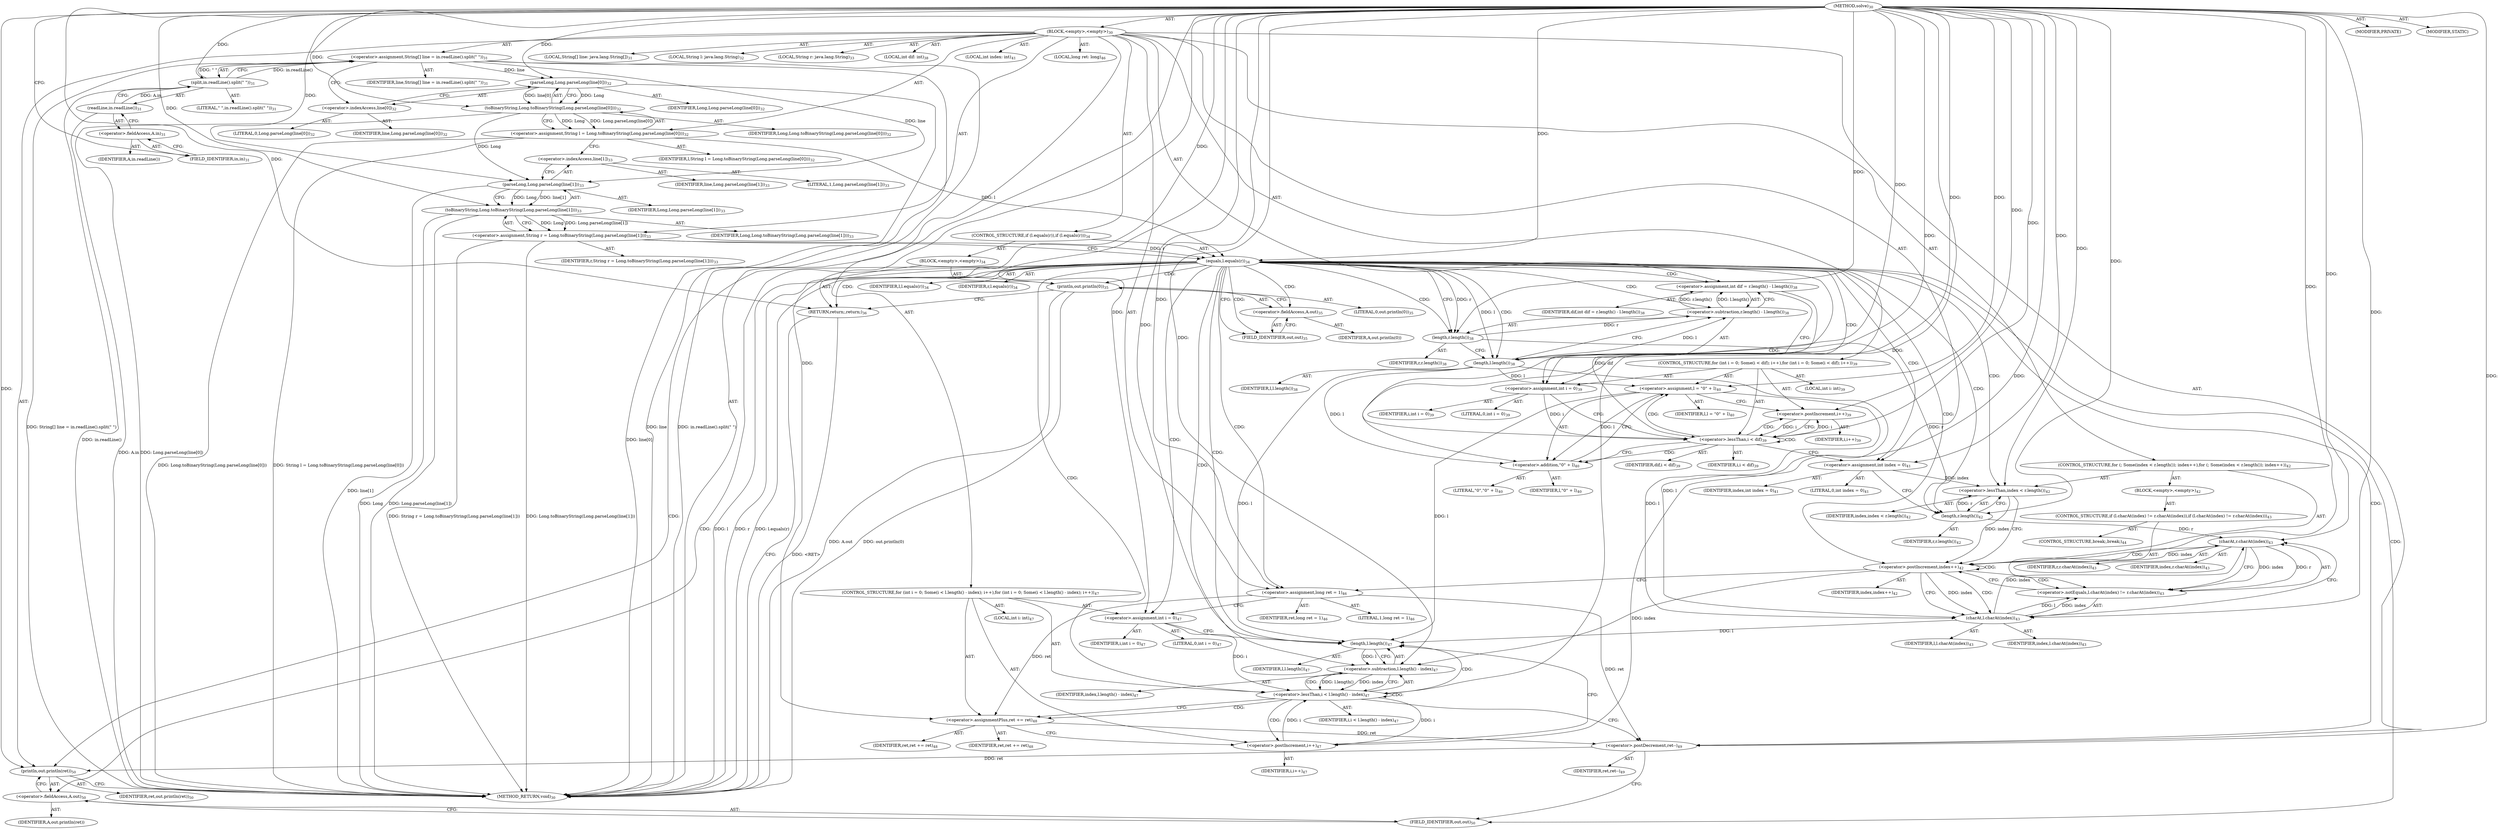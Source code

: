 digraph "solve" {  
"88" [label = <(METHOD,solve)<SUB>30</SUB>> ]
"89" [label = <(BLOCK,&lt;empty&gt;,&lt;empty&gt;)<SUB>30</SUB>> ]
"90" [label = <(LOCAL,String[] line: java.lang.String[])<SUB>31</SUB>> ]
"91" [label = <(&lt;operator&gt;.assignment,String[] line = in.readLine().split(&quot; &quot;))<SUB>31</SUB>> ]
"92" [label = <(IDENTIFIER,line,String[] line = in.readLine().split(&quot; &quot;))<SUB>31</SUB>> ]
"93" [label = <(split,in.readLine().split(&quot; &quot;))<SUB>31</SUB>> ]
"94" [label = <(readLine,in.readLine())<SUB>31</SUB>> ]
"95" [label = <(&lt;operator&gt;.fieldAccess,A.in)<SUB>31</SUB>> ]
"96" [label = <(IDENTIFIER,A,in.readLine())> ]
"97" [label = <(FIELD_IDENTIFIER,in,in)<SUB>31</SUB>> ]
"98" [label = <(LITERAL,&quot; &quot;,in.readLine().split(&quot; &quot;))<SUB>31</SUB>> ]
"99" [label = <(LOCAL,String l: java.lang.String)<SUB>32</SUB>> ]
"100" [label = <(&lt;operator&gt;.assignment,String l = Long.toBinaryString(Long.parseLong(line[0])))<SUB>32</SUB>> ]
"101" [label = <(IDENTIFIER,l,String l = Long.toBinaryString(Long.parseLong(line[0])))<SUB>32</SUB>> ]
"102" [label = <(toBinaryString,Long.toBinaryString(Long.parseLong(line[0])))<SUB>32</SUB>> ]
"103" [label = <(IDENTIFIER,Long,Long.toBinaryString(Long.parseLong(line[0])))<SUB>32</SUB>> ]
"104" [label = <(parseLong,Long.parseLong(line[0]))<SUB>32</SUB>> ]
"105" [label = <(IDENTIFIER,Long,Long.parseLong(line[0]))<SUB>32</SUB>> ]
"106" [label = <(&lt;operator&gt;.indexAccess,line[0])<SUB>32</SUB>> ]
"107" [label = <(IDENTIFIER,line,Long.parseLong(line[0]))<SUB>32</SUB>> ]
"108" [label = <(LITERAL,0,Long.parseLong(line[0]))<SUB>32</SUB>> ]
"109" [label = <(LOCAL,String r: java.lang.String)<SUB>33</SUB>> ]
"110" [label = <(&lt;operator&gt;.assignment,String r = Long.toBinaryString(Long.parseLong(line[1])))<SUB>33</SUB>> ]
"111" [label = <(IDENTIFIER,r,String r = Long.toBinaryString(Long.parseLong(line[1])))<SUB>33</SUB>> ]
"112" [label = <(toBinaryString,Long.toBinaryString(Long.parseLong(line[1])))<SUB>33</SUB>> ]
"113" [label = <(IDENTIFIER,Long,Long.toBinaryString(Long.parseLong(line[1])))<SUB>33</SUB>> ]
"114" [label = <(parseLong,Long.parseLong(line[1]))<SUB>33</SUB>> ]
"115" [label = <(IDENTIFIER,Long,Long.parseLong(line[1]))<SUB>33</SUB>> ]
"116" [label = <(&lt;operator&gt;.indexAccess,line[1])<SUB>33</SUB>> ]
"117" [label = <(IDENTIFIER,line,Long.parseLong(line[1]))<SUB>33</SUB>> ]
"118" [label = <(LITERAL,1,Long.parseLong(line[1]))<SUB>33</SUB>> ]
"119" [label = <(CONTROL_STRUCTURE,if (l.equals(r)),if (l.equals(r)))<SUB>34</SUB>> ]
"120" [label = <(equals,l.equals(r))<SUB>34</SUB>> ]
"121" [label = <(IDENTIFIER,l,l.equals(r))<SUB>34</SUB>> ]
"122" [label = <(IDENTIFIER,r,l.equals(r))<SUB>34</SUB>> ]
"123" [label = <(BLOCK,&lt;empty&gt;,&lt;empty&gt;)<SUB>34</SUB>> ]
"124" [label = <(println,out.println(0))<SUB>35</SUB>> ]
"125" [label = <(&lt;operator&gt;.fieldAccess,A.out)<SUB>35</SUB>> ]
"126" [label = <(IDENTIFIER,A,out.println(0))> ]
"127" [label = <(FIELD_IDENTIFIER,out,out)<SUB>35</SUB>> ]
"128" [label = <(LITERAL,0,out.println(0))<SUB>35</SUB>> ]
"129" [label = <(RETURN,return;,return;)<SUB>36</SUB>> ]
"130" [label = <(LOCAL,int dif: int)<SUB>38</SUB>> ]
"131" [label = <(&lt;operator&gt;.assignment,int dif = r.length() - l.length())<SUB>38</SUB>> ]
"132" [label = <(IDENTIFIER,dif,int dif = r.length() - l.length())<SUB>38</SUB>> ]
"133" [label = <(&lt;operator&gt;.subtraction,r.length() - l.length())<SUB>38</SUB>> ]
"134" [label = <(length,r.length())<SUB>38</SUB>> ]
"135" [label = <(IDENTIFIER,r,r.length())<SUB>38</SUB>> ]
"136" [label = <(length,l.length())<SUB>38</SUB>> ]
"137" [label = <(IDENTIFIER,l,l.length())<SUB>38</SUB>> ]
"138" [label = <(CONTROL_STRUCTURE,for (int i = 0; Some(i &lt; dif); i++),for (int i = 0; Some(i &lt; dif); i++))<SUB>39</SUB>> ]
"139" [label = <(LOCAL,int i: int)<SUB>39</SUB>> ]
"140" [label = <(&lt;operator&gt;.assignment,int i = 0)<SUB>39</SUB>> ]
"141" [label = <(IDENTIFIER,i,int i = 0)<SUB>39</SUB>> ]
"142" [label = <(LITERAL,0,int i = 0)<SUB>39</SUB>> ]
"143" [label = <(&lt;operator&gt;.lessThan,i &lt; dif)<SUB>39</SUB>> ]
"144" [label = <(IDENTIFIER,i,i &lt; dif)<SUB>39</SUB>> ]
"145" [label = <(IDENTIFIER,dif,i &lt; dif)<SUB>39</SUB>> ]
"146" [label = <(&lt;operator&gt;.postIncrement,i++)<SUB>39</SUB>> ]
"147" [label = <(IDENTIFIER,i,i++)<SUB>39</SUB>> ]
"148" [label = <(&lt;operator&gt;.assignment,l = &quot;0&quot; + l)<SUB>40</SUB>> ]
"149" [label = <(IDENTIFIER,l,l = &quot;0&quot; + l)<SUB>40</SUB>> ]
"150" [label = <(&lt;operator&gt;.addition,&quot;0&quot; + l)<SUB>40</SUB>> ]
"151" [label = <(LITERAL,&quot;0&quot;,&quot;0&quot; + l)<SUB>40</SUB>> ]
"152" [label = <(IDENTIFIER,l,&quot;0&quot; + l)<SUB>40</SUB>> ]
"153" [label = <(LOCAL,int index: int)<SUB>41</SUB>> ]
"154" [label = <(&lt;operator&gt;.assignment,int index = 0)<SUB>41</SUB>> ]
"155" [label = <(IDENTIFIER,index,int index = 0)<SUB>41</SUB>> ]
"156" [label = <(LITERAL,0,int index = 0)<SUB>41</SUB>> ]
"157" [label = <(CONTROL_STRUCTURE,for (; Some(index &lt; r.length()); index++),for (; Some(index &lt; r.length()); index++))<SUB>42</SUB>> ]
"158" [label = <(&lt;operator&gt;.lessThan,index &lt; r.length())<SUB>42</SUB>> ]
"159" [label = <(IDENTIFIER,index,index &lt; r.length())<SUB>42</SUB>> ]
"160" [label = <(length,r.length())<SUB>42</SUB>> ]
"161" [label = <(IDENTIFIER,r,r.length())<SUB>42</SUB>> ]
"162" [label = <(&lt;operator&gt;.postIncrement,index++)<SUB>42</SUB>> ]
"163" [label = <(IDENTIFIER,index,index++)<SUB>42</SUB>> ]
"164" [label = <(BLOCK,&lt;empty&gt;,&lt;empty&gt;)<SUB>42</SUB>> ]
"165" [label = <(CONTROL_STRUCTURE,if (l.charAt(index) != r.charAt(index)),if (l.charAt(index) != r.charAt(index)))<SUB>43</SUB>> ]
"166" [label = <(&lt;operator&gt;.notEquals,l.charAt(index) != r.charAt(index))<SUB>43</SUB>> ]
"167" [label = <(charAt,l.charAt(index))<SUB>43</SUB>> ]
"168" [label = <(IDENTIFIER,l,l.charAt(index))<SUB>43</SUB>> ]
"169" [label = <(IDENTIFIER,index,l.charAt(index))<SUB>43</SUB>> ]
"170" [label = <(charAt,r.charAt(index))<SUB>43</SUB>> ]
"171" [label = <(IDENTIFIER,r,r.charAt(index))<SUB>43</SUB>> ]
"172" [label = <(IDENTIFIER,index,r.charAt(index))<SUB>43</SUB>> ]
"173" [label = <(CONTROL_STRUCTURE,break;,break;)<SUB>44</SUB>> ]
"174" [label = <(LOCAL,long ret: long)<SUB>46</SUB>> ]
"175" [label = <(&lt;operator&gt;.assignment,long ret = 1)<SUB>46</SUB>> ]
"176" [label = <(IDENTIFIER,ret,long ret = 1)<SUB>46</SUB>> ]
"177" [label = <(LITERAL,1,long ret = 1)<SUB>46</SUB>> ]
"178" [label = <(CONTROL_STRUCTURE,for (int i = 0; Some(i &lt; l.length() - index); i++),for (int i = 0; Some(i &lt; l.length() - index); i++))<SUB>47</SUB>> ]
"179" [label = <(LOCAL,int i: int)<SUB>47</SUB>> ]
"180" [label = <(&lt;operator&gt;.assignment,int i = 0)<SUB>47</SUB>> ]
"181" [label = <(IDENTIFIER,i,int i = 0)<SUB>47</SUB>> ]
"182" [label = <(LITERAL,0,int i = 0)<SUB>47</SUB>> ]
"183" [label = <(&lt;operator&gt;.lessThan,i &lt; l.length() - index)<SUB>47</SUB>> ]
"184" [label = <(IDENTIFIER,i,i &lt; l.length() - index)<SUB>47</SUB>> ]
"185" [label = <(&lt;operator&gt;.subtraction,l.length() - index)<SUB>47</SUB>> ]
"186" [label = <(length,l.length())<SUB>47</SUB>> ]
"187" [label = <(IDENTIFIER,l,l.length())<SUB>47</SUB>> ]
"188" [label = <(IDENTIFIER,index,l.length() - index)<SUB>47</SUB>> ]
"189" [label = <(&lt;operator&gt;.postIncrement,i++)<SUB>47</SUB>> ]
"190" [label = <(IDENTIFIER,i,i++)<SUB>47</SUB>> ]
"191" [label = <(&lt;operator&gt;.assignmentPlus,ret += ret)<SUB>48</SUB>> ]
"192" [label = <(IDENTIFIER,ret,ret += ret)<SUB>48</SUB>> ]
"193" [label = <(IDENTIFIER,ret,ret += ret)<SUB>48</SUB>> ]
"194" [label = <(&lt;operator&gt;.postDecrement,ret--)<SUB>49</SUB>> ]
"195" [label = <(IDENTIFIER,ret,ret--)<SUB>49</SUB>> ]
"196" [label = <(println,out.println(ret))<SUB>50</SUB>> ]
"197" [label = <(&lt;operator&gt;.fieldAccess,A.out)<SUB>50</SUB>> ]
"198" [label = <(IDENTIFIER,A,out.println(ret))> ]
"199" [label = <(FIELD_IDENTIFIER,out,out)<SUB>50</SUB>> ]
"200" [label = <(IDENTIFIER,ret,out.println(ret))<SUB>50</SUB>> ]
"201" [label = <(MODIFIER,PRIVATE)> ]
"202" [label = <(MODIFIER,STATIC)> ]
"203" [label = <(METHOD_RETURN,void)<SUB>30</SUB>> ]
  "88" -> "89"  [ label = "AST: "] 
  "88" -> "201"  [ label = "AST: "] 
  "88" -> "202"  [ label = "AST: "] 
  "88" -> "203"  [ label = "AST: "] 
  "89" -> "90"  [ label = "AST: "] 
  "89" -> "91"  [ label = "AST: "] 
  "89" -> "99"  [ label = "AST: "] 
  "89" -> "100"  [ label = "AST: "] 
  "89" -> "109"  [ label = "AST: "] 
  "89" -> "110"  [ label = "AST: "] 
  "89" -> "119"  [ label = "AST: "] 
  "89" -> "130"  [ label = "AST: "] 
  "89" -> "131"  [ label = "AST: "] 
  "89" -> "138"  [ label = "AST: "] 
  "89" -> "153"  [ label = "AST: "] 
  "89" -> "154"  [ label = "AST: "] 
  "89" -> "157"  [ label = "AST: "] 
  "89" -> "174"  [ label = "AST: "] 
  "89" -> "175"  [ label = "AST: "] 
  "89" -> "178"  [ label = "AST: "] 
  "89" -> "194"  [ label = "AST: "] 
  "89" -> "196"  [ label = "AST: "] 
  "91" -> "92"  [ label = "AST: "] 
  "91" -> "93"  [ label = "AST: "] 
  "93" -> "94"  [ label = "AST: "] 
  "93" -> "98"  [ label = "AST: "] 
  "94" -> "95"  [ label = "AST: "] 
  "95" -> "96"  [ label = "AST: "] 
  "95" -> "97"  [ label = "AST: "] 
  "100" -> "101"  [ label = "AST: "] 
  "100" -> "102"  [ label = "AST: "] 
  "102" -> "103"  [ label = "AST: "] 
  "102" -> "104"  [ label = "AST: "] 
  "104" -> "105"  [ label = "AST: "] 
  "104" -> "106"  [ label = "AST: "] 
  "106" -> "107"  [ label = "AST: "] 
  "106" -> "108"  [ label = "AST: "] 
  "110" -> "111"  [ label = "AST: "] 
  "110" -> "112"  [ label = "AST: "] 
  "112" -> "113"  [ label = "AST: "] 
  "112" -> "114"  [ label = "AST: "] 
  "114" -> "115"  [ label = "AST: "] 
  "114" -> "116"  [ label = "AST: "] 
  "116" -> "117"  [ label = "AST: "] 
  "116" -> "118"  [ label = "AST: "] 
  "119" -> "120"  [ label = "AST: "] 
  "119" -> "123"  [ label = "AST: "] 
  "120" -> "121"  [ label = "AST: "] 
  "120" -> "122"  [ label = "AST: "] 
  "123" -> "124"  [ label = "AST: "] 
  "123" -> "129"  [ label = "AST: "] 
  "124" -> "125"  [ label = "AST: "] 
  "124" -> "128"  [ label = "AST: "] 
  "125" -> "126"  [ label = "AST: "] 
  "125" -> "127"  [ label = "AST: "] 
  "131" -> "132"  [ label = "AST: "] 
  "131" -> "133"  [ label = "AST: "] 
  "133" -> "134"  [ label = "AST: "] 
  "133" -> "136"  [ label = "AST: "] 
  "134" -> "135"  [ label = "AST: "] 
  "136" -> "137"  [ label = "AST: "] 
  "138" -> "139"  [ label = "AST: "] 
  "138" -> "140"  [ label = "AST: "] 
  "138" -> "143"  [ label = "AST: "] 
  "138" -> "146"  [ label = "AST: "] 
  "138" -> "148"  [ label = "AST: "] 
  "140" -> "141"  [ label = "AST: "] 
  "140" -> "142"  [ label = "AST: "] 
  "143" -> "144"  [ label = "AST: "] 
  "143" -> "145"  [ label = "AST: "] 
  "146" -> "147"  [ label = "AST: "] 
  "148" -> "149"  [ label = "AST: "] 
  "148" -> "150"  [ label = "AST: "] 
  "150" -> "151"  [ label = "AST: "] 
  "150" -> "152"  [ label = "AST: "] 
  "154" -> "155"  [ label = "AST: "] 
  "154" -> "156"  [ label = "AST: "] 
  "157" -> "158"  [ label = "AST: "] 
  "157" -> "162"  [ label = "AST: "] 
  "157" -> "164"  [ label = "AST: "] 
  "158" -> "159"  [ label = "AST: "] 
  "158" -> "160"  [ label = "AST: "] 
  "160" -> "161"  [ label = "AST: "] 
  "162" -> "163"  [ label = "AST: "] 
  "164" -> "165"  [ label = "AST: "] 
  "165" -> "166"  [ label = "AST: "] 
  "165" -> "173"  [ label = "AST: "] 
  "166" -> "167"  [ label = "AST: "] 
  "166" -> "170"  [ label = "AST: "] 
  "167" -> "168"  [ label = "AST: "] 
  "167" -> "169"  [ label = "AST: "] 
  "170" -> "171"  [ label = "AST: "] 
  "170" -> "172"  [ label = "AST: "] 
  "175" -> "176"  [ label = "AST: "] 
  "175" -> "177"  [ label = "AST: "] 
  "178" -> "179"  [ label = "AST: "] 
  "178" -> "180"  [ label = "AST: "] 
  "178" -> "183"  [ label = "AST: "] 
  "178" -> "189"  [ label = "AST: "] 
  "178" -> "191"  [ label = "AST: "] 
  "180" -> "181"  [ label = "AST: "] 
  "180" -> "182"  [ label = "AST: "] 
  "183" -> "184"  [ label = "AST: "] 
  "183" -> "185"  [ label = "AST: "] 
  "185" -> "186"  [ label = "AST: "] 
  "185" -> "188"  [ label = "AST: "] 
  "186" -> "187"  [ label = "AST: "] 
  "189" -> "190"  [ label = "AST: "] 
  "191" -> "192"  [ label = "AST: "] 
  "191" -> "193"  [ label = "AST: "] 
  "194" -> "195"  [ label = "AST: "] 
  "196" -> "197"  [ label = "AST: "] 
  "196" -> "200"  [ label = "AST: "] 
  "197" -> "198"  [ label = "AST: "] 
  "197" -> "199"  [ label = "AST: "] 
  "91" -> "106"  [ label = "CFG: "] 
  "100" -> "116"  [ label = "CFG: "] 
  "110" -> "120"  [ label = "CFG: "] 
  "131" -> "140"  [ label = "CFG: "] 
  "154" -> "160"  [ label = "CFG: "] 
  "175" -> "180"  [ label = "CFG: "] 
  "194" -> "199"  [ label = "CFG: "] 
  "196" -> "203"  [ label = "CFG: "] 
  "93" -> "91"  [ label = "CFG: "] 
  "102" -> "100"  [ label = "CFG: "] 
  "112" -> "110"  [ label = "CFG: "] 
  "120" -> "127"  [ label = "CFG: "] 
  "120" -> "134"  [ label = "CFG: "] 
  "133" -> "131"  [ label = "CFG: "] 
  "140" -> "143"  [ label = "CFG: "] 
  "143" -> "150"  [ label = "CFG: "] 
  "143" -> "154"  [ label = "CFG: "] 
  "146" -> "143"  [ label = "CFG: "] 
  "148" -> "146"  [ label = "CFG: "] 
  "158" -> "162"  [ label = "CFG: "] 
  "162" -> "167"  [ label = "CFG: "] 
  "162" -> "175"  [ label = "CFG: "] 
  "180" -> "186"  [ label = "CFG: "] 
  "183" -> "191"  [ label = "CFG: "] 
  "183" -> "194"  [ label = "CFG: "] 
  "189" -> "186"  [ label = "CFG: "] 
  "191" -> "189"  [ label = "CFG: "] 
  "197" -> "196"  [ label = "CFG: "] 
  "94" -> "93"  [ label = "CFG: "] 
  "104" -> "102"  [ label = "CFG: "] 
  "114" -> "112"  [ label = "CFG: "] 
  "124" -> "129"  [ label = "CFG: "] 
  "129" -> "203"  [ label = "CFG: "] 
  "134" -> "136"  [ label = "CFG: "] 
  "136" -> "133"  [ label = "CFG: "] 
  "150" -> "148"  [ label = "CFG: "] 
  "160" -> "158"  [ label = "CFG: "] 
  "185" -> "183"  [ label = "CFG: "] 
  "199" -> "197"  [ label = "CFG: "] 
  "95" -> "94"  [ label = "CFG: "] 
  "106" -> "104"  [ label = "CFG: "] 
  "116" -> "114"  [ label = "CFG: "] 
  "125" -> "124"  [ label = "CFG: "] 
  "166" -> "162"  [ label = "CFG: "] 
  "186" -> "185"  [ label = "CFG: "] 
  "97" -> "95"  [ label = "CFG: "] 
  "127" -> "125"  [ label = "CFG: "] 
  "167" -> "170"  [ label = "CFG: "] 
  "170" -> "166"  [ label = "CFG: "] 
  "88" -> "97"  [ label = "CFG: "] 
  "129" -> "203"  [ label = "DDG: &lt;RET&gt;"] 
  "91" -> "203"  [ label = "DDG: line"] 
  "94" -> "203"  [ label = "DDG: A.in"] 
  "93" -> "203"  [ label = "DDG: in.readLine()"] 
  "91" -> "203"  [ label = "DDG: in.readLine().split(&quot; &quot;)"] 
  "91" -> "203"  [ label = "DDG: String[] line = in.readLine().split(&quot; &quot;)"] 
  "104" -> "203"  [ label = "DDG: line[0]"] 
  "102" -> "203"  [ label = "DDG: Long.parseLong(line[0])"] 
  "100" -> "203"  [ label = "DDG: Long.toBinaryString(Long.parseLong(line[0]))"] 
  "100" -> "203"  [ label = "DDG: String l = Long.toBinaryString(Long.parseLong(line[0]))"] 
  "112" -> "203"  [ label = "DDG: Long"] 
  "114" -> "203"  [ label = "DDG: line[1]"] 
  "112" -> "203"  [ label = "DDG: Long.parseLong(line[1])"] 
  "110" -> "203"  [ label = "DDG: Long.toBinaryString(Long.parseLong(line[1]))"] 
  "110" -> "203"  [ label = "DDG: String r = Long.toBinaryString(Long.parseLong(line[1]))"] 
  "120" -> "203"  [ label = "DDG: l"] 
  "120" -> "203"  [ label = "DDG: r"] 
  "120" -> "203"  [ label = "DDG: l.equals(r)"] 
  "124" -> "203"  [ label = "DDG: A.out"] 
  "124" -> "203"  [ label = "DDG: out.println(0)"] 
  "93" -> "91"  [ label = "DDG: in.readLine()"] 
  "93" -> "91"  [ label = "DDG: &quot; &quot;"] 
  "102" -> "100"  [ label = "DDG: Long"] 
  "102" -> "100"  [ label = "DDG: Long.parseLong(line[0])"] 
  "112" -> "110"  [ label = "DDG: Long"] 
  "112" -> "110"  [ label = "DDG: Long.parseLong(line[1])"] 
  "133" -> "131"  [ label = "DDG: r.length()"] 
  "133" -> "131"  [ label = "DDG: l.length()"] 
  "88" -> "154"  [ label = "DDG: "] 
  "88" -> "175"  [ label = "DDG: "] 
  "88" -> "140"  [ label = "DDG: "] 
  "88" -> "148"  [ label = "DDG: "] 
  "136" -> "148"  [ label = "DDG: l"] 
  "88" -> "180"  [ label = "DDG: "] 
  "175" -> "191"  [ label = "DDG: ret"] 
  "88" -> "191"  [ label = "DDG: "] 
  "175" -> "194"  [ label = "DDG: ret"] 
  "191" -> "194"  [ label = "DDG: ret"] 
  "88" -> "194"  [ label = "DDG: "] 
  "194" -> "196"  [ label = "DDG: ret"] 
  "88" -> "196"  [ label = "DDG: "] 
  "94" -> "93"  [ label = "DDG: A.in"] 
  "88" -> "93"  [ label = "DDG: "] 
  "104" -> "102"  [ label = "DDG: Long"] 
  "88" -> "102"  [ label = "DDG: "] 
  "104" -> "102"  [ label = "DDG: line[0]"] 
  "114" -> "112"  [ label = "DDG: Long"] 
  "88" -> "112"  [ label = "DDG: "] 
  "114" -> "112"  [ label = "DDG: line[1]"] 
  "100" -> "120"  [ label = "DDG: l"] 
  "88" -> "120"  [ label = "DDG: "] 
  "110" -> "120"  [ label = "DDG: r"] 
  "88" -> "129"  [ label = "DDG: "] 
  "134" -> "133"  [ label = "DDG: r"] 
  "136" -> "133"  [ label = "DDG: l"] 
  "140" -> "143"  [ label = "DDG: i"] 
  "146" -> "143"  [ label = "DDG: i"] 
  "88" -> "143"  [ label = "DDG: "] 
  "131" -> "143"  [ label = "DDG: dif"] 
  "143" -> "146"  [ label = "DDG: i"] 
  "88" -> "146"  [ label = "DDG: "] 
  "154" -> "158"  [ label = "DDG: index"] 
  "88" -> "158"  [ label = "DDG: "] 
  "160" -> "158"  [ label = "DDG: r"] 
  "158" -> "162"  [ label = "DDG: index"] 
  "170" -> "162"  [ label = "DDG: index"] 
  "88" -> "162"  [ label = "DDG: "] 
  "180" -> "183"  [ label = "DDG: i"] 
  "189" -> "183"  [ label = "DDG: i"] 
  "88" -> "183"  [ label = "DDG: "] 
  "185" -> "183"  [ label = "DDG: l.length()"] 
  "185" -> "183"  [ label = "DDG: index"] 
  "183" -> "189"  [ label = "DDG: i"] 
  "88" -> "189"  [ label = "DDG: "] 
  "88" -> "104"  [ label = "DDG: "] 
  "91" -> "104"  [ label = "DDG: line"] 
  "102" -> "114"  [ label = "DDG: Long"] 
  "88" -> "114"  [ label = "DDG: "] 
  "91" -> "114"  [ label = "DDG: line"] 
  "88" -> "124"  [ label = "DDG: "] 
  "120" -> "134"  [ label = "DDG: r"] 
  "88" -> "134"  [ label = "DDG: "] 
  "120" -> "136"  [ label = "DDG: l"] 
  "88" -> "136"  [ label = "DDG: "] 
  "88" -> "150"  [ label = "DDG: "] 
  "136" -> "150"  [ label = "DDG: l"] 
  "148" -> "150"  [ label = "DDG: l"] 
  "134" -> "160"  [ label = "DDG: r"] 
  "88" -> "160"  [ label = "DDG: "] 
  "186" -> "185"  [ label = "DDG: l"] 
  "162" -> "185"  [ label = "DDG: index"] 
  "88" -> "185"  [ label = "DDG: "] 
  "167" -> "166"  [ label = "DDG: l"] 
  "167" -> "166"  [ label = "DDG: index"] 
  "170" -> "166"  [ label = "DDG: r"] 
  "170" -> "166"  [ label = "DDG: index"] 
  "136" -> "186"  [ label = "DDG: l"] 
  "167" -> "186"  [ label = "DDG: l"] 
  "148" -> "186"  [ label = "DDG: l"] 
  "88" -> "186"  [ label = "DDG: "] 
  "136" -> "167"  [ label = "DDG: l"] 
  "148" -> "167"  [ label = "DDG: l"] 
  "88" -> "167"  [ label = "DDG: "] 
  "162" -> "167"  [ label = "DDG: index"] 
  "160" -> "170"  [ label = "DDG: r"] 
  "88" -> "170"  [ label = "DDG: "] 
  "167" -> "170"  [ label = "DDG: index"] 
  "120" -> "160"  [ label = "CDG: "] 
  "120" -> "183"  [ label = "CDG: "] 
  "120" -> "136"  [ label = "CDG: "] 
  "120" -> "154"  [ label = "CDG: "] 
  "120" -> "131"  [ label = "CDG: "] 
  "120" -> "196"  [ label = "CDG: "] 
  "120" -> "185"  [ label = "CDG: "] 
  "120" -> "197"  [ label = "CDG: "] 
  "120" -> "162"  [ label = "CDG: "] 
  "120" -> "129"  [ label = "CDG: "] 
  "120" -> "134"  [ label = "CDG: "] 
  "120" -> "140"  [ label = "CDG: "] 
  "120" -> "143"  [ label = "CDG: "] 
  "120" -> "199"  [ label = "CDG: "] 
  "120" -> "194"  [ label = "CDG: "] 
  "120" -> "127"  [ label = "CDG: "] 
  "120" -> "186"  [ label = "CDG: "] 
  "120" -> "175"  [ label = "CDG: "] 
  "120" -> "180"  [ label = "CDG: "] 
  "120" -> "124"  [ label = "CDG: "] 
  "120" -> "125"  [ label = "CDG: "] 
  "120" -> "158"  [ label = "CDG: "] 
  "120" -> "133"  [ label = "CDG: "] 
  "143" -> "146"  [ label = "CDG: "] 
  "143" -> "150"  [ label = "CDG: "] 
  "143" -> "148"  [ label = "CDG: "] 
  "143" -> "143"  [ label = "CDG: "] 
  "162" -> "167"  [ label = "CDG: "] 
  "162" -> "166"  [ label = "CDG: "] 
  "162" -> "162"  [ label = "CDG: "] 
  "162" -> "170"  [ label = "CDG: "] 
  "183" -> "183"  [ label = "CDG: "] 
  "183" -> "185"  [ label = "CDG: "] 
  "183" -> "189"  [ label = "CDG: "] 
  "183" -> "191"  [ label = "CDG: "] 
  "183" -> "186"  [ label = "CDG: "] 
}
